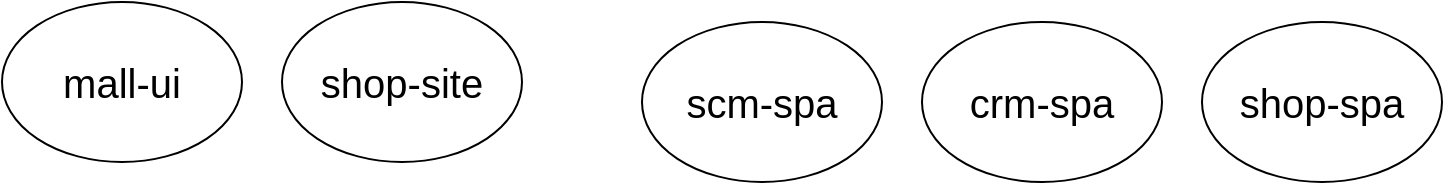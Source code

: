 <mxfile version="14.4.8" type="github">
  <diagram id="3ZZgkMrMpcHuPMlteXBm" name="第 1 页">
    <mxGraphModel dx="946" dy="540" grid="1" gridSize="10" guides="1" tooltips="1" connect="1" arrows="1" fold="1" page="1" pageScale="1" pageWidth="827" pageHeight="1169" math="0" shadow="0">
      <root>
        <mxCell id="0" />
        <mxCell id="1" parent="0" />
        <mxCell id="qEij2Yaas0XUPH2C4u36-1" value="&lt;font&gt;&lt;font style=&quot;font-size: 20px&quot;&gt;mall-ui&lt;/font&gt;&lt;br&gt;&lt;/font&gt;" style="ellipse;whiteSpace=wrap;html=1;" vertex="1" parent="1">
          <mxGeometry x="50" y="140" width="120" height="80" as="geometry" />
        </mxCell>
        <mxCell id="qEij2Yaas0XUPH2C4u36-2" value="&lt;font&gt;&lt;font style=&quot;font-size: 20px&quot;&gt;shop-site&lt;/font&gt;&lt;br&gt;&lt;/font&gt;" style="ellipse;whiteSpace=wrap;html=1;" vertex="1" parent="1">
          <mxGeometry x="190" y="140" width="120" height="80" as="geometry" />
        </mxCell>
        <mxCell id="qEij2Yaas0XUPH2C4u36-4" value="&lt;font&gt;&lt;font style=&quot;font-size: 20px&quot;&gt;scm-spa&lt;/font&gt;&lt;br&gt;&lt;/font&gt;" style="ellipse;whiteSpace=wrap;html=1;" vertex="1" parent="1">
          <mxGeometry x="370" y="150" width="120" height="80" as="geometry" />
        </mxCell>
        <mxCell id="qEij2Yaas0XUPH2C4u36-5" value="&lt;font&gt;&lt;font style=&quot;font-size: 20px&quot;&gt;crm-spa&lt;/font&gt;&lt;br&gt;&lt;/font&gt;" style="ellipse;whiteSpace=wrap;html=1;" vertex="1" parent="1">
          <mxGeometry x="510" y="150" width="120" height="80" as="geometry" />
        </mxCell>
        <mxCell id="qEij2Yaas0XUPH2C4u36-6" value="&lt;font&gt;&lt;font style=&quot;font-size: 20px&quot;&gt;shop-spa&lt;/font&gt;&lt;br&gt;&lt;/font&gt;" style="ellipse;whiteSpace=wrap;html=1;" vertex="1" parent="1">
          <mxGeometry x="650" y="150" width="120" height="80" as="geometry" />
        </mxCell>
      </root>
    </mxGraphModel>
  </diagram>
</mxfile>
